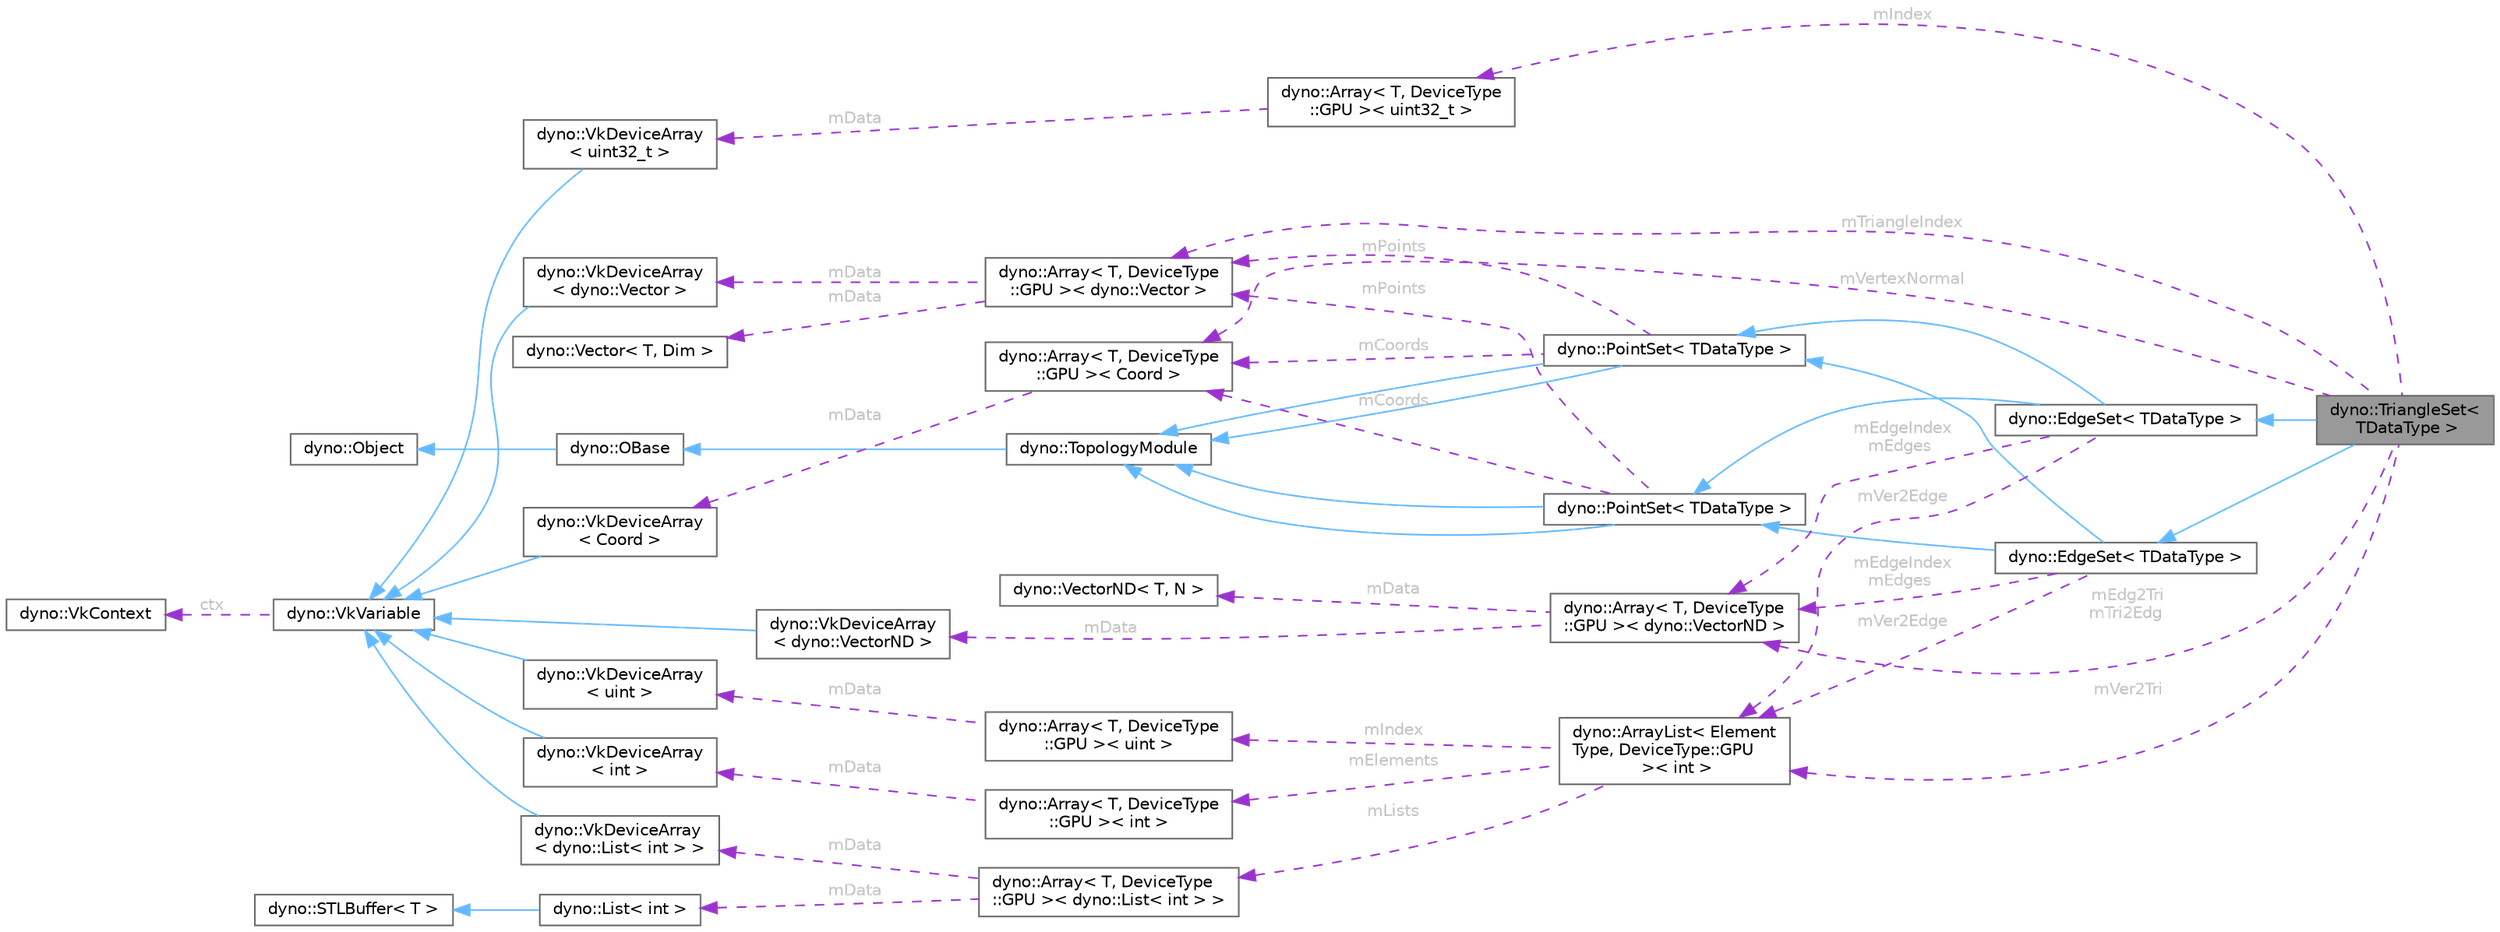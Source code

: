 digraph "dyno::TriangleSet&lt; TDataType &gt;"
{
 // LATEX_PDF_SIZE
  bgcolor="transparent";
  edge [fontname=Helvetica,fontsize=10,labelfontname=Helvetica,labelfontsize=10];
  node [fontname=Helvetica,fontsize=10,shape=box,height=0.2,width=0.4];
  rankdir="LR";
  Node1 [id="Node000001",label="dyno::TriangleSet\<\l TDataType \>",height=0.2,width=0.4,color="gray40", fillcolor="grey60", style="filled", fontcolor="black",tooltip=" "];
  Node2 -> Node1 [id="edge1_Node000001_Node000002",dir="back",color="steelblue1",style="solid",tooltip=" "];
  Node2 [id="Node000002",label="dyno::EdgeSet\< TDataType \>",height=0.2,width=0.4,color="gray40", fillcolor="white", style="filled",URL="$classdyno_1_1_edge_set.html",tooltip=" "];
  Node3 -> Node2 [id="edge2_Node000002_Node000003",dir="back",color="steelblue1",style="solid",tooltip=" "];
  Node3 [id="Node000003",label="dyno::PointSet\< TDataType \>",height=0.2,width=0.4,color="gray40", fillcolor="white", style="filled",URL="$classdyno_1_1_point_set.html",tooltip="A PointSet stores the coordinates for a set of independent points."];
  Node4 -> Node3 [id="edge3_Node000003_Node000004",dir="back",color="steelblue1",style="solid",tooltip=" "];
  Node4 [id="Node000004",label="dyno::TopologyModule",height=0.2,width=0.4,color="gray40", fillcolor="white", style="filled",URL="$classdyno_1_1_topology_module.html",tooltip=" "];
  Node5 -> Node4 [id="edge4_Node000004_Node000005",dir="back",color="steelblue1",style="solid",tooltip=" "];
  Node5 [id="Node000005",label="dyno::OBase",height=0.2,width=0.4,color="gray40", fillcolor="white", style="filled",URL="$classdyno_1_1_o_base.html",tooltip=" "];
  Node6 -> Node5 [id="edge5_Node000005_Node000006",dir="back",color="steelblue1",style="solid",tooltip=" "];
  Node6 [id="Node000006",label="dyno::Object",height=0.2,width=0.4,color="gray40", fillcolor="white", style="filled",URL="$classdyno_1_1_object.html",tooltip=" "];
  Node4 -> Node3 [id="edge6_Node000003_Node000004",dir="back",color="steelblue1",style="solid",tooltip=" "];
  Node7 -> Node3 [id="edge7_Node000003_Node000007",dir="back",color="darkorchid3",style="dashed",tooltip=" ",label=" mCoords",fontcolor="grey" ];
  Node7 [id="Node000007",label="dyno::Array\< T, DeviceType\l::GPU \>\< Coord \>",height=0.2,width=0.4,color="gray40", fillcolor="white", style="filled",URL="$classdyno_1_1_array_3_01_t_00_01_device_type_1_1_g_p_u_01_4.html",tooltip=" "];
  Node8 -> Node7 [id="edge8_Node000007_Node000008",dir="back",color="darkorchid3",style="dashed",tooltip=" ",label=" mData",fontcolor="grey" ];
  Node8 [id="Node000008",label="dyno::VkDeviceArray\l\< Coord \>",height=0.2,width=0.4,color="gray40", fillcolor="white", style="filled",URL="$classdyno_1_1_vk_device_array.html",tooltip=" "];
  Node9 -> Node8 [id="edge9_Node000008_Node000009",dir="back",color="steelblue1",style="solid",tooltip=" "];
  Node9 [id="Node000009",label="dyno::VkVariable",height=0.2,width=0.4,color="gray40", fillcolor="white", style="filled",URL="$classdyno_1_1_vk_variable.html",tooltip=" "];
  Node10 -> Node9 [id="edge10_Node000009_Node000010",dir="back",color="darkorchid3",style="dashed",tooltip=" ",label=" ctx",fontcolor="grey" ];
  Node10 [id="Node000010",label="dyno::VkContext",height=0.2,width=0.4,color="gray40", fillcolor="white", style="filled",URL="$classdyno_1_1_vk_context.html",tooltip=" "];
  Node11 -> Node3 [id="edge11_Node000003_Node000011",dir="back",color="darkorchid3",style="dashed",tooltip=" ",label=" mPoints",fontcolor="grey" ];
  Node11 [id="Node000011",label="dyno::Array\< T, DeviceType\l::GPU \>\< dyno::Vector \>",height=0.2,width=0.4,color="gray40", fillcolor="white", style="filled",URL="$classdyno_1_1_array_3_01_t_00_01_device_type_1_1_g_p_u_01_4.html",tooltip=" "];
  Node12 -> Node11 [id="edge12_Node000011_Node000012",dir="back",color="darkorchid3",style="dashed",tooltip=" ",label=" mData",fontcolor="grey" ];
  Node12 [id="Node000012",label="dyno::Vector\< T, Dim \>",height=0.2,width=0.4,color="gray40", fillcolor="white", style="filled",URL="$classdyno_1_1_vector.html",tooltip=" "];
  Node13 -> Node11 [id="edge13_Node000011_Node000013",dir="back",color="darkorchid3",style="dashed",tooltip=" ",label=" mData",fontcolor="grey" ];
  Node13 [id="Node000013",label="dyno::VkDeviceArray\l\< dyno::Vector \>",height=0.2,width=0.4,color="gray40", fillcolor="white", style="filled",URL="$classdyno_1_1_vk_device_array.html",tooltip=" "];
  Node9 -> Node13 [id="edge14_Node000013_Node000009",dir="back",color="steelblue1",style="solid",tooltip=" "];
  Node14 -> Node2 [id="edge15_Node000002_Node000014",dir="back",color="steelblue1",style="solid",tooltip=" "];
  Node14 [id="Node000014",label="dyno::PointSet\< TDataType \>",height=0.2,width=0.4,color="gray40", fillcolor="white", style="filled",URL="$classdyno_1_1_point_set.html",tooltip="A PointSet stores the coordinates for a set of independent points."];
  Node4 -> Node14 [id="edge16_Node000014_Node000004",dir="back",color="steelblue1",style="solid",tooltip=" "];
  Node4 -> Node14 [id="edge17_Node000014_Node000004",dir="back",color="steelblue1",style="solid",tooltip=" "];
  Node7 -> Node14 [id="edge18_Node000014_Node000007",dir="back",color="darkorchid3",style="dashed",tooltip=" ",label=" mCoords",fontcolor="grey" ];
  Node11 -> Node14 [id="edge19_Node000014_Node000011",dir="back",color="darkorchid3",style="dashed",tooltip=" ",label=" mPoints",fontcolor="grey" ];
  Node15 -> Node2 [id="edge20_Node000002_Node000015",dir="back",color="darkorchid3",style="dashed",tooltip=" ",label=" mEdgeIndex\nmEdges",fontcolor="grey" ];
  Node15 [id="Node000015",label="dyno::Array\< T, DeviceType\l::GPU \>\< dyno::VectorND \>",height=0.2,width=0.4,color="gray40", fillcolor="white", style="filled",URL="$classdyno_1_1_array_3_01_t_00_01_device_type_1_1_g_p_u_01_4.html",tooltip=" "];
  Node16 -> Node15 [id="edge21_Node000015_Node000016",dir="back",color="darkorchid3",style="dashed",tooltip=" ",label=" mData",fontcolor="grey" ];
  Node16 [id="Node000016",label="dyno::VectorND\< T, N \>",height=0.2,width=0.4,color="gray40", fillcolor="white", style="filled",URL="$classdyno_1_1_vector_n_d.html",tooltip=" "];
  Node17 -> Node15 [id="edge22_Node000015_Node000017",dir="back",color="darkorchid3",style="dashed",tooltip=" ",label=" mData",fontcolor="grey" ];
  Node17 [id="Node000017",label="dyno::VkDeviceArray\l\< dyno::VectorND \>",height=0.2,width=0.4,color="gray40", fillcolor="white", style="filled",URL="$classdyno_1_1_vk_device_array.html",tooltip=" "];
  Node9 -> Node17 [id="edge23_Node000017_Node000009",dir="back",color="steelblue1",style="solid",tooltip=" "];
  Node18 -> Node2 [id="edge24_Node000002_Node000018",dir="back",color="darkorchid3",style="dashed",tooltip=" ",label=" mVer2Edge",fontcolor="grey" ];
  Node18 [id="Node000018",label="dyno::ArrayList\< Element\lType, DeviceType::GPU\l \>\< int \>",height=0.2,width=0.4,color="gray40", fillcolor="white", style="filled",URL="$classdyno_1_1_array_list_3_01_element_type_00_01_device_type_1_1_g_p_u_01_4.html",tooltip=" "];
  Node19 -> Node18 [id="edge25_Node000018_Node000019",dir="back",color="darkorchid3",style="dashed",tooltip=" ",label=" mIndex",fontcolor="grey" ];
  Node19 [id="Node000019",label="dyno::Array\< T, DeviceType\l::GPU \>\< uint \>",height=0.2,width=0.4,color="gray40", fillcolor="white", style="filled",URL="$classdyno_1_1_array_3_01_t_00_01_device_type_1_1_g_p_u_01_4.html",tooltip=" "];
  Node20 -> Node19 [id="edge26_Node000019_Node000020",dir="back",color="darkorchid3",style="dashed",tooltip=" ",label=" mData",fontcolor="grey" ];
  Node20 [id="Node000020",label="dyno::VkDeviceArray\l\< uint \>",height=0.2,width=0.4,color="gray40", fillcolor="white", style="filled",URL="$classdyno_1_1_vk_device_array.html",tooltip=" "];
  Node9 -> Node20 [id="edge27_Node000020_Node000009",dir="back",color="steelblue1",style="solid",tooltip=" "];
  Node21 -> Node18 [id="edge28_Node000018_Node000021",dir="back",color="darkorchid3",style="dashed",tooltip=" ",label=" mElements",fontcolor="grey" ];
  Node21 [id="Node000021",label="dyno::Array\< T, DeviceType\l::GPU \>\< int \>",height=0.2,width=0.4,color="gray40", fillcolor="white", style="filled",URL="$classdyno_1_1_array_3_01_t_00_01_device_type_1_1_g_p_u_01_4.html",tooltip=" "];
  Node22 -> Node21 [id="edge29_Node000021_Node000022",dir="back",color="darkorchid3",style="dashed",tooltip=" ",label=" mData",fontcolor="grey" ];
  Node22 [id="Node000022",label="dyno::VkDeviceArray\l\< int \>",height=0.2,width=0.4,color="gray40", fillcolor="white", style="filled",URL="$classdyno_1_1_vk_device_array.html",tooltip=" "];
  Node9 -> Node22 [id="edge30_Node000022_Node000009",dir="back",color="steelblue1",style="solid",tooltip=" "];
  Node23 -> Node18 [id="edge31_Node000018_Node000023",dir="back",color="darkorchid3",style="dashed",tooltip=" ",label=" mLists",fontcolor="grey" ];
  Node23 [id="Node000023",label="dyno::Array\< T, DeviceType\l::GPU \>\< dyno::List\< int \> \>",height=0.2,width=0.4,color="gray40", fillcolor="white", style="filled",URL="$classdyno_1_1_array_3_01_t_00_01_device_type_1_1_g_p_u_01_4.html",tooltip=" "];
  Node24 -> Node23 [id="edge32_Node000023_Node000024",dir="back",color="darkorchid3",style="dashed",tooltip=" ",label=" mData",fontcolor="grey" ];
  Node24 [id="Node000024",label="dyno::List\< int \>",height=0.2,width=0.4,color="gray40", fillcolor="white", style="filled",URL="$classdyno_1_1_list.html",tooltip=" "];
  Node25 -> Node24 [id="edge33_Node000024_Node000025",dir="back",color="steelblue1",style="solid",tooltip=" "];
  Node25 [id="Node000025",label="dyno::STLBuffer\< T \>",height=0.2,width=0.4,color="gray40", fillcolor="white", style="filled",URL="$classdyno_1_1_s_t_l_buffer.html",tooltip="Be aware do not use this structure on GPU if the data size is large."];
  Node26 -> Node23 [id="edge34_Node000023_Node000026",dir="back",color="darkorchid3",style="dashed",tooltip=" ",label=" mData",fontcolor="grey" ];
  Node26 [id="Node000026",label="dyno::VkDeviceArray\l\< dyno::List\< int \> \>",height=0.2,width=0.4,color="gray40", fillcolor="white", style="filled",URL="$classdyno_1_1_vk_device_array.html",tooltip=" "];
  Node9 -> Node26 [id="edge35_Node000026_Node000009",dir="back",color="steelblue1",style="solid",tooltip=" "];
  Node27 -> Node1 [id="edge36_Node000001_Node000027",dir="back",color="steelblue1",style="solid",tooltip=" "];
  Node27 [id="Node000027",label="dyno::EdgeSet\< TDataType \>",height=0.2,width=0.4,color="gray40", fillcolor="white", style="filled",URL="$classdyno_1_1_edge_set.html",tooltip=" "];
  Node3 -> Node27 [id="edge37_Node000027_Node000003",dir="back",color="steelblue1",style="solid",tooltip=" "];
  Node14 -> Node27 [id="edge38_Node000027_Node000014",dir="back",color="steelblue1",style="solid",tooltip=" "];
  Node15 -> Node27 [id="edge39_Node000027_Node000015",dir="back",color="darkorchid3",style="dashed",tooltip=" ",label=" mEdgeIndex\nmEdges",fontcolor="grey" ];
  Node18 -> Node27 [id="edge40_Node000027_Node000018",dir="back",color="darkorchid3",style="dashed",tooltip=" ",label=" mVer2Edge",fontcolor="grey" ];
  Node11 -> Node1 [id="edge41_Node000001_Node000011",dir="back",color="darkorchid3",style="dashed",tooltip=" ",label=" mTriangleIndex",fontcolor="grey" ];
  Node18 -> Node1 [id="edge42_Node000001_Node000018",dir="back",color="darkorchid3",style="dashed",tooltip=" ",label=" mVer2Tri",fontcolor="grey" ];
  Node15 -> Node1 [id="edge43_Node000001_Node000015",dir="back",color="darkorchid3",style="dashed",tooltip=" ",label=" mEdg2Tri\nmTri2Edg",fontcolor="grey" ];
  Node7 -> Node1 [id="edge44_Node000001_Node000007",dir="back",color="darkorchid3",style="dashed",tooltip=" ",label=" mVertexNormal",fontcolor="grey" ];
  Node28 -> Node1 [id="edge45_Node000001_Node000028",dir="back",color="darkorchid3",style="dashed",tooltip=" ",label=" mIndex",fontcolor="grey" ];
  Node28 [id="Node000028",label="dyno::Array\< T, DeviceType\l::GPU \>\< uint32_t \>",height=0.2,width=0.4,color="gray40", fillcolor="white", style="filled",URL="$classdyno_1_1_array_3_01_t_00_01_device_type_1_1_g_p_u_01_4.html",tooltip=" "];
  Node29 -> Node28 [id="edge46_Node000028_Node000029",dir="back",color="darkorchid3",style="dashed",tooltip=" ",label=" mData",fontcolor="grey" ];
  Node29 [id="Node000029",label="dyno::VkDeviceArray\l\< uint32_t \>",height=0.2,width=0.4,color="gray40", fillcolor="white", style="filled",URL="$classdyno_1_1_vk_device_array.html",tooltip=" "];
  Node9 -> Node29 [id="edge47_Node000029_Node000009",dir="back",color="steelblue1",style="solid",tooltip=" "];
}
